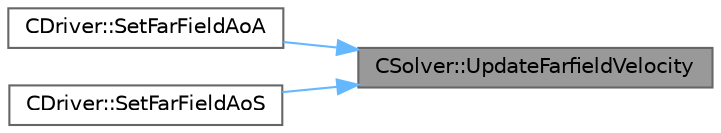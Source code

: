 digraph "CSolver::UpdateFarfieldVelocity"
{
 // LATEX_PDF_SIZE
  bgcolor="transparent";
  edge [fontname=Helvetica,fontsize=10,labelfontname=Helvetica,labelfontsize=10];
  node [fontname=Helvetica,fontsize=10,shape=box,height=0.2,width=0.4];
  rankdir="RL";
  Node1 [id="Node000001",label="CSolver::UpdateFarfieldVelocity",height=0.2,width=0.4,color="gray40", fillcolor="grey60", style="filled", fontcolor="black",tooltip="Updates the components of the farfield velocity vector."];
  Node1 -> Node2 [id="edge1_Node000001_Node000002",dir="back",color="steelblue1",style="solid",tooltip=" "];
  Node2 [id="Node000002",label="CDriver::SetFarFieldAoA",height=0.2,width=0.4,color="grey40", fillcolor="white", style="filled",URL="$group__PySU2.html#ga0955902c346eed83364b3197a71b80b7",tooltip="Set the angle of attack of the farfield."];
  Node1 -> Node3 [id="edge2_Node000001_Node000003",dir="back",color="steelblue1",style="solid",tooltip=" "];
  Node3 [id="Node000003",label="CDriver::SetFarFieldAoS",height=0.2,width=0.4,color="grey40", fillcolor="white", style="filled",URL="$group__PySU2.html#gaf6be8ee89ff1e2255f9a73c2f0e5e7a4",tooltip="Set the angle of sideslip of the farfield."];
}
